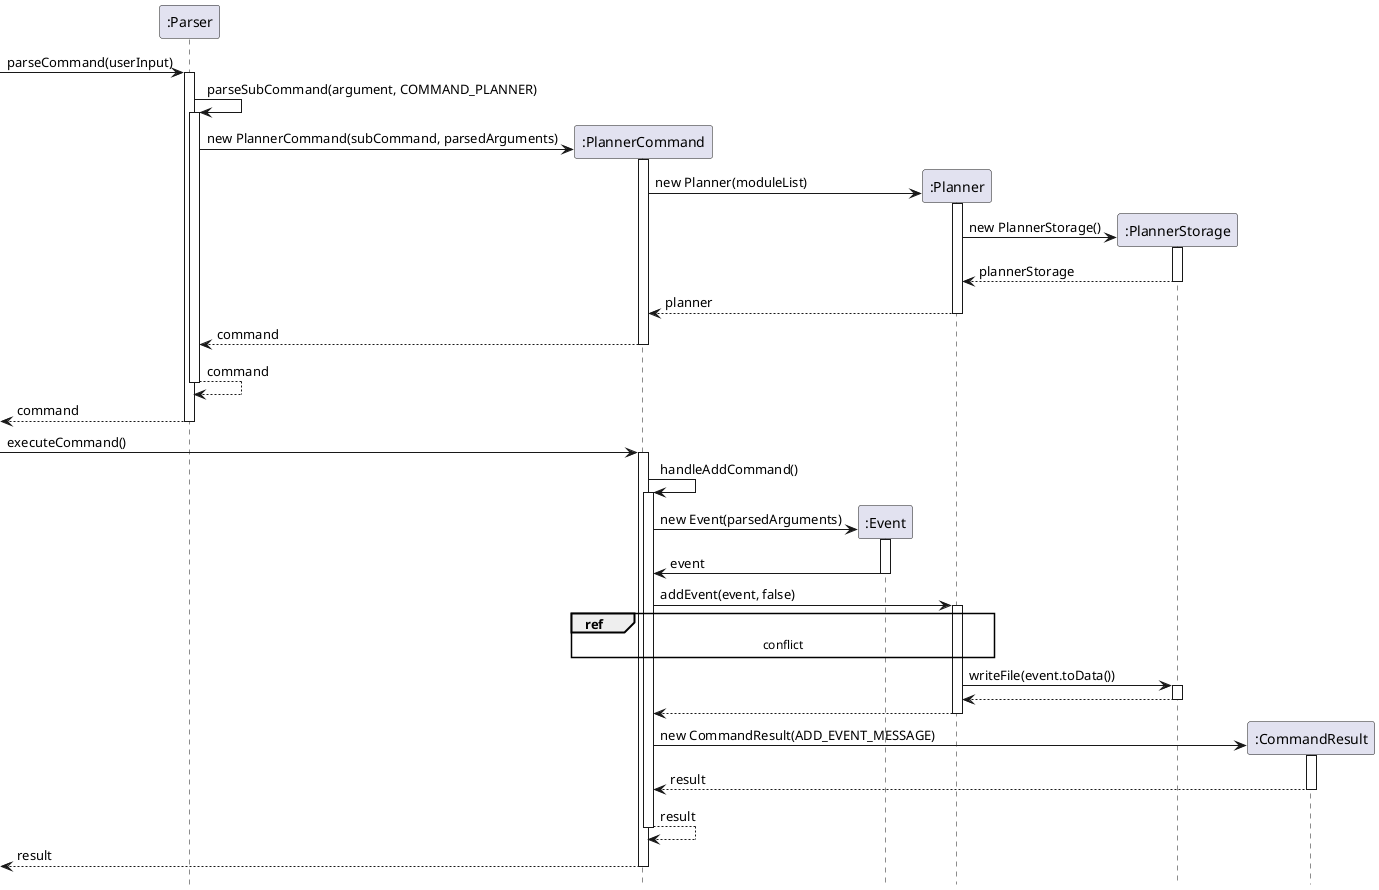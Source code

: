 @startuml
'https://plantuml.com/sequence-diagram

hide footbox

participant ":Parser" as parser
participant ":PlannerCommand" as plc
participant ":Event" as event
participant ":Planner" as planner
participant ":PlannerStorage" as pls
participant ":CommandResult" as res

[->parser : parseCommand(userInput)
activate parser

parser -> parser : parseSubCommand(argument, COMMAND_PLANNER)
activate parser

create plc
parser -> plc : new PlannerCommand(subCommand, parsedArguments)
activate plc

create planner
plc -> planner : new Planner(moduleList)
activate planner

create pls
planner -> pls : new PlannerStorage()
activate pls

pls --> planner : plannerStorage
deactivate pls

planner --> plc : planner
deactivate planner

plc --> parser : command
deactivate plc

parser --> parser : command
deactivate parser

parser-->[ : command
deactivate parser

[->plc : executeCommand()
activate plc

plc -> plc : handleAddCommand()
activate plc

create event
plc -> event : new Event(parsedArguments)
activate event

event -> plc : event
deactivate event

plc -> planner : addEvent(event, false)
activate planner

ref over plc, planner : conflict

planner -> pls : writeFile(event.toData())
activate pls

pls --> planner
deactivate pls

planner --> plc
deactivate planner

create res
plc -> res : new CommandResult(ADD_EVENT_MESSAGE)
activate res

res --> plc : result
deactivate res

plc --> plc : result
deactivate plc

plc-->[ : result
deactivate plc

@enduml